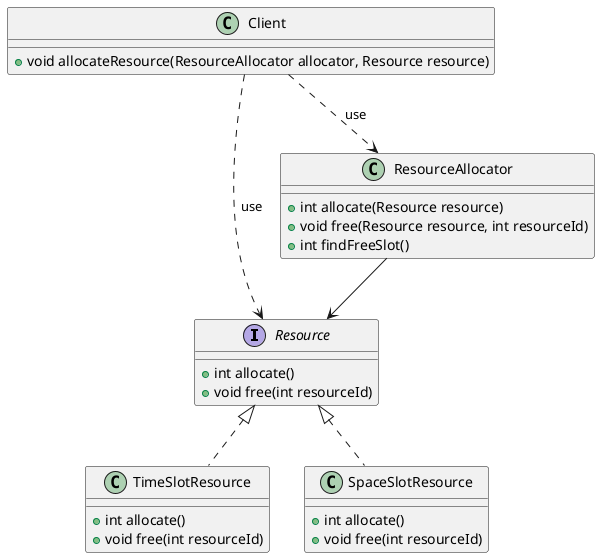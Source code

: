 @startuml

interface Resource {
    +int allocate()
    +void free(int resourceId)
}

class TimeSlotResource implements Resource {
    +int allocate()
    +void free(int resourceId)

}

class SpaceSlotResource implements Resource {
    +int allocate()
    +void free(int resourceId)

}

class ResourceAllocator {
    +int allocate(Resource resource)
    +void free(Resource resource, int resourceId)
    +int findFreeSlot()

}

class Client {
    +void allocateResource(ResourceAllocator allocator, Resource resource)
}

ResourceAllocator --> Resource
Client ..> ResourceAllocator: use
Client ..> Resource: use

@enduml
